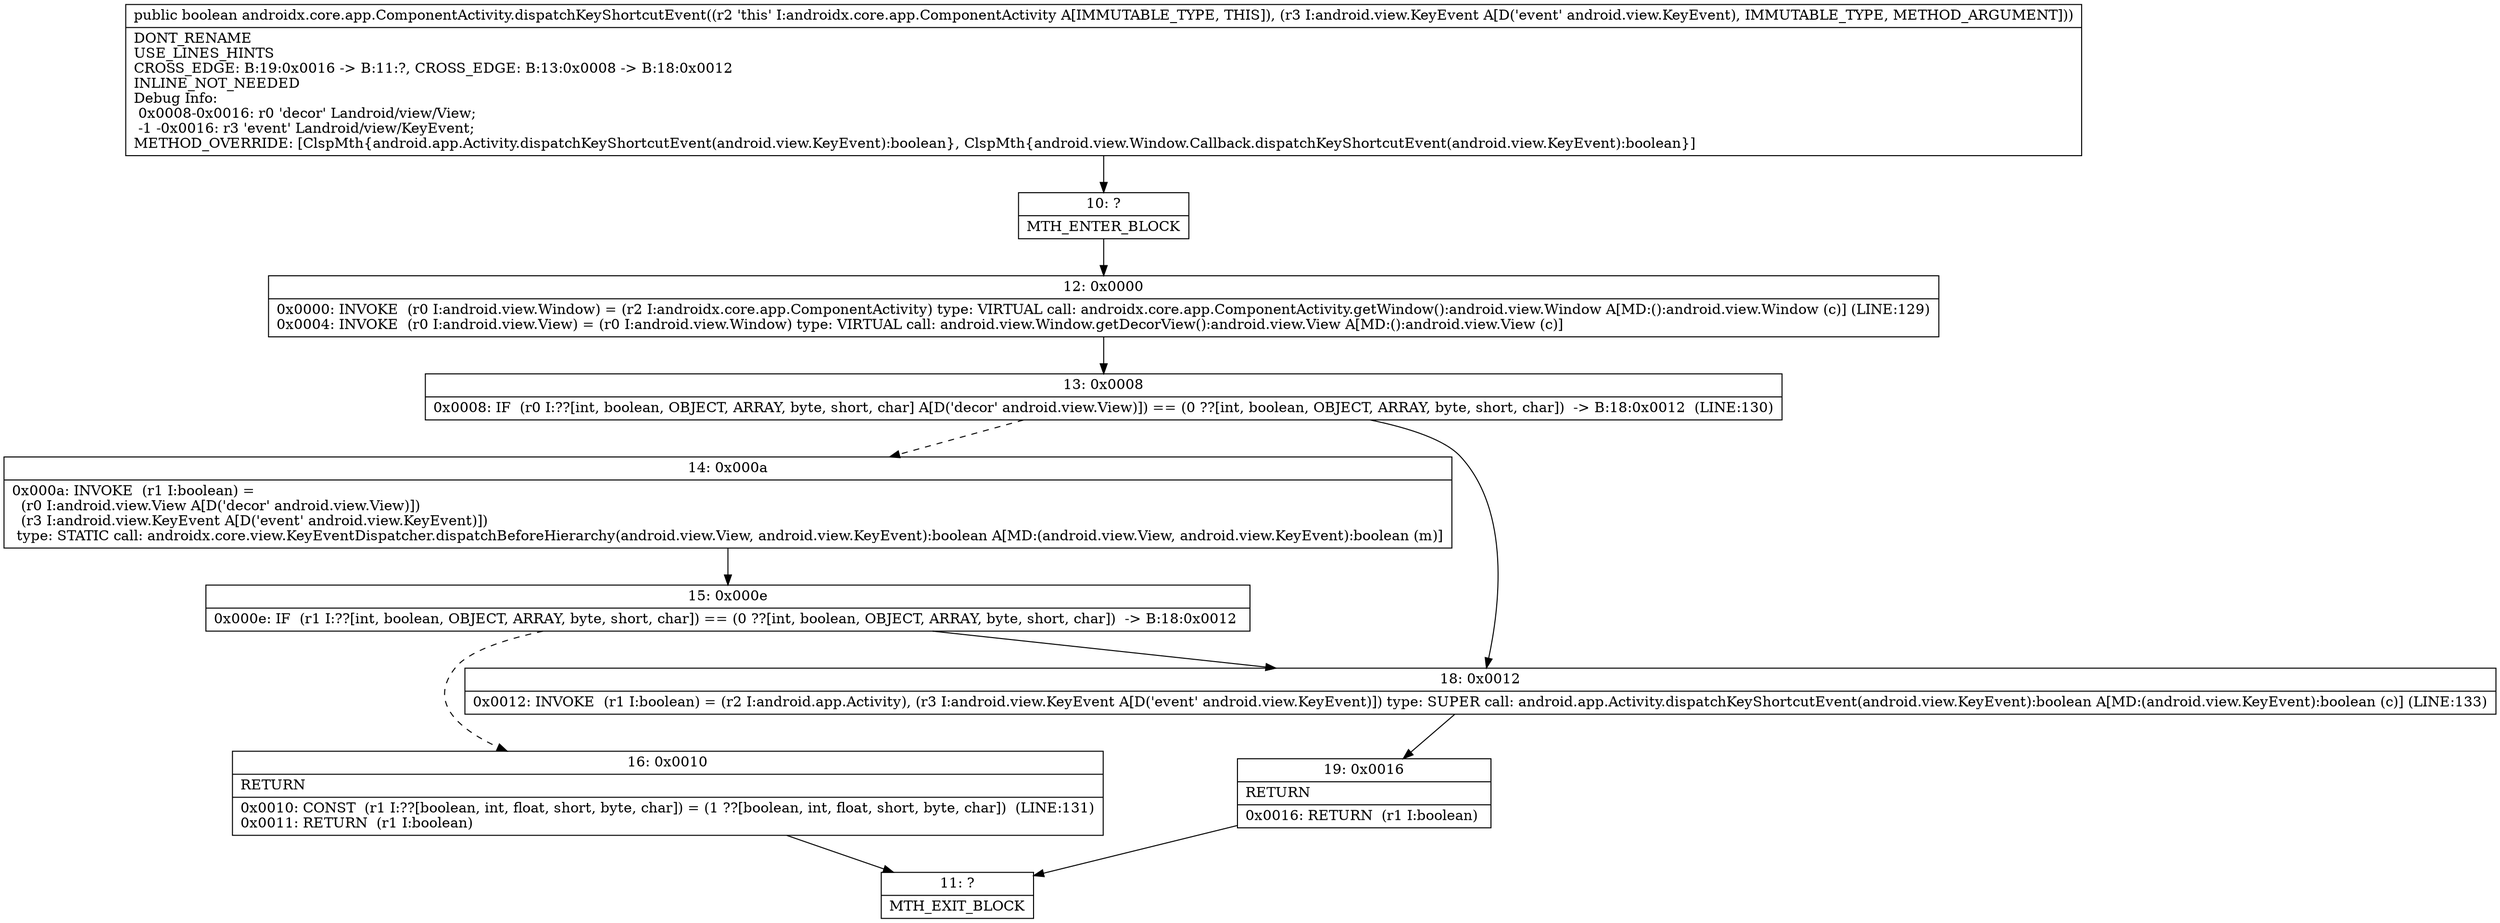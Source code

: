 digraph "CFG forandroidx.core.app.ComponentActivity.dispatchKeyShortcutEvent(Landroid\/view\/KeyEvent;)Z" {
Node_10 [shape=record,label="{10\:\ ?|MTH_ENTER_BLOCK\l}"];
Node_12 [shape=record,label="{12\:\ 0x0000|0x0000: INVOKE  (r0 I:android.view.Window) = (r2 I:androidx.core.app.ComponentActivity) type: VIRTUAL call: androidx.core.app.ComponentActivity.getWindow():android.view.Window A[MD:():android.view.Window (c)] (LINE:129)\l0x0004: INVOKE  (r0 I:android.view.View) = (r0 I:android.view.Window) type: VIRTUAL call: android.view.Window.getDecorView():android.view.View A[MD:():android.view.View (c)]\l}"];
Node_13 [shape=record,label="{13\:\ 0x0008|0x0008: IF  (r0 I:??[int, boolean, OBJECT, ARRAY, byte, short, char] A[D('decor' android.view.View)]) == (0 ??[int, boolean, OBJECT, ARRAY, byte, short, char])  \-\> B:18:0x0012  (LINE:130)\l}"];
Node_14 [shape=record,label="{14\:\ 0x000a|0x000a: INVOKE  (r1 I:boolean) = \l  (r0 I:android.view.View A[D('decor' android.view.View)])\l  (r3 I:android.view.KeyEvent A[D('event' android.view.KeyEvent)])\l type: STATIC call: androidx.core.view.KeyEventDispatcher.dispatchBeforeHierarchy(android.view.View, android.view.KeyEvent):boolean A[MD:(android.view.View, android.view.KeyEvent):boolean (m)]\l}"];
Node_15 [shape=record,label="{15\:\ 0x000e|0x000e: IF  (r1 I:??[int, boolean, OBJECT, ARRAY, byte, short, char]) == (0 ??[int, boolean, OBJECT, ARRAY, byte, short, char])  \-\> B:18:0x0012 \l}"];
Node_16 [shape=record,label="{16\:\ 0x0010|RETURN\l|0x0010: CONST  (r1 I:??[boolean, int, float, short, byte, char]) = (1 ??[boolean, int, float, short, byte, char])  (LINE:131)\l0x0011: RETURN  (r1 I:boolean) \l}"];
Node_11 [shape=record,label="{11\:\ ?|MTH_EXIT_BLOCK\l}"];
Node_18 [shape=record,label="{18\:\ 0x0012|0x0012: INVOKE  (r1 I:boolean) = (r2 I:android.app.Activity), (r3 I:android.view.KeyEvent A[D('event' android.view.KeyEvent)]) type: SUPER call: android.app.Activity.dispatchKeyShortcutEvent(android.view.KeyEvent):boolean A[MD:(android.view.KeyEvent):boolean (c)] (LINE:133)\l}"];
Node_19 [shape=record,label="{19\:\ 0x0016|RETURN\l|0x0016: RETURN  (r1 I:boolean) \l}"];
MethodNode[shape=record,label="{public boolean androidx.core.app.ComponentActivity.dispatchKeyShortcutEvent((r2 'this' I:androidx.core.app.ComponentActivity A[IMMUTABLE_TYPE, THIS]), (r3 I:android.view.KeyEvent A[D('event' android.view.KeyEvent), IMMUTABLE_TYPE, METHOD_ARGUMENT]))  | DONT_RENAME\lUSE_LINES_HINTS\lCROSS_EDGE: B:19:0x0016 \-\> B:11:?, CROSS_EDGE: B:13:0x0008 \-\> B:18:0x0012\lINLINE_NOT_NEEDED\lDebug Info:\l  0x0008\-0x0016: r0 'decor' Landroid\/view\/View;\l  \-1 \-0x0016: r3 'event' Landroid\/view\/KeyEvent;\lMETHOD_OVERRIDE: [ClspMth\{android.app.Activity.dispatchKeyShortcutEvent(android.view.KeyEvent):boolean\}, ClspMth\{android.view.Window.Callback.dispatchKeyShortcutEvent(android.view.KeyEvent):boolean\}]\l}"];
MethodNode -> Node_10;Node_10 -> Node_12;
Node_12 -> Node_13;
Node_13 -> Node_14[style=dashed];
Node_13 -> Node_18;
Node_14 -> Node_15;
Node_15 -> Node_16[style=dashed];
Node_15 -> Node_18;
Node_16 -> Node_11;
Node_18 -> Node_19;
Node_19 -> Node_11;
}

